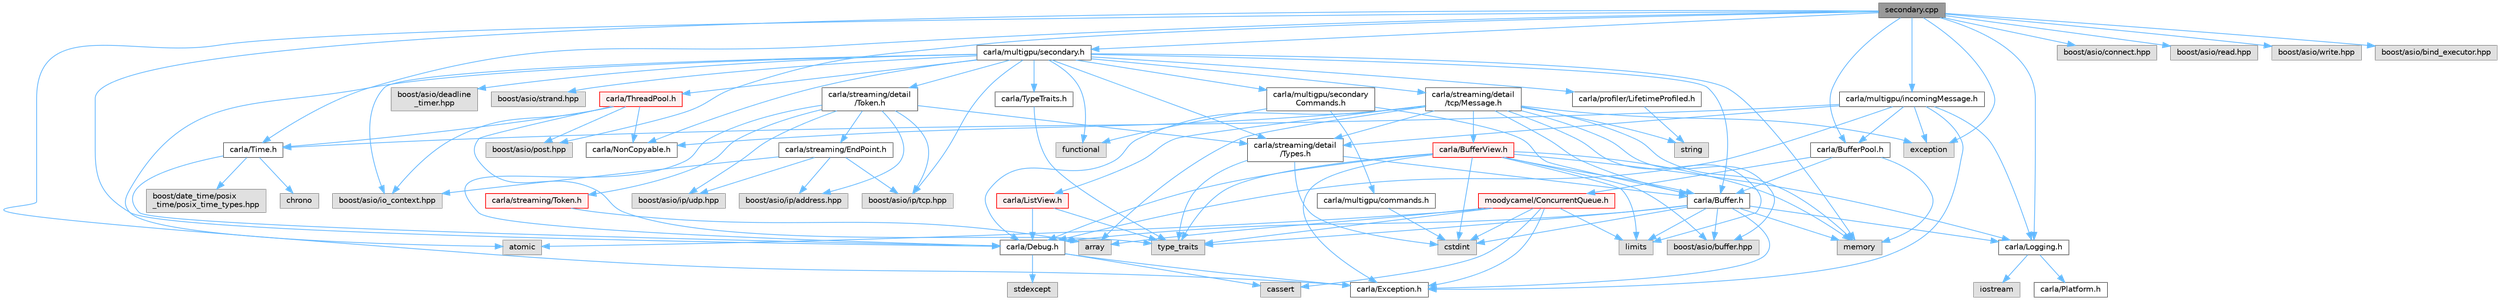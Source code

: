 digraph "secondary.cpp"
{
 // INTERACTIVE_SVG=YES
 // LATEX_PDF_SIZE
  bgcolor="transparent";
  edge [fontname=Helvetica,fontsize=10,labelfontname=Helvetica,labelfontsize=10];
  node [fontname=Helvetica,fontsize=10,shape=box,height=0.2,width=0.4];
  Node1 [id="Node000001",label="secondary.cpp",height=0.2,width=0.4,color="gray40", fillcolor="grey60", style="filled", fontcolor="black",tooltip=" "];
  Node1 -> Node2 [id="edge1_Node000001_Node000002",color="steelblue1",style="solid",tooltip=" "];
  Node2 [id="Node000002",label="carla/multigpu/incomingMessage.h",height=0.2,width=0.4,color="grey40", fillcolor="white", style="filled",URL="$de/d55/incomingMessage_8h.html",tooltip=" "];
  Node2 -> Node3 [id="edge2_Node000002_Node000003",color="steelblue1",style="solid",tooltip=" "];
  Node3 [id="Node000003",label="carla/BufferPool.h",height=0.2,width=0.4,color="grey40", fillcolor="white", style="filled",URL="$de/d1a/BufferPool_8h.html",tooltip=" "];
  Node3 -> Node4 [id="edge3_Node000003_Node000004",color="steelblue1",style="solid",tooltip=" "];
  Node4 [id="Node000004",label="carla/Buffer.h",height=0.2,width=0.4,color="grey40", fillcolor="white", style="filled",URL="$d2/dda/carla_2Buffer_8h.html",tooltip=" "];
  Node4 -> Node5 [id="edge4_Node000004_Node000005",color="steelblue1",style="solid",tooltip=" "];
  Node5 [id="Node000005",label="carla/Debug.h",height=0.2,width=0.4,color="grey40", fillcolor="white", style="filled",URL="$d4/deb/Debug_8h.html",tooltip=" "];
  Node5 -> Node6 [id="edge5_Node000005_Node000006",color="steelblue1",style="solid",tooltip=" "];
  Node6 [id="Node000006",label="carla/Exception.h",height=0.2,width=0.4,color="grey40", fillcolor="white", style="filled",URL="$d8/d8a/Exception_8h.html",tooltip=" "];
  Node5 -> Node7 [id="edge6_Node000005_Node000007",color="steelblue1",style="solid",tooltip=" "];
  Node7 [id="Node000007",label="stdexcept",height=0.2,width=0.4,color="grey60", fillcolor="#E0E0E0", style="filled",tooltip=" "];
  Node5 -> Node8 [id="edge7_Node000005_Node000008",color="steelblue1",style="solid",tooltip=" "];
  Node8 [id="Node000008",label="cassert",height=0.2,width=0.4,color="grey60", fillcolor="#E0E0E0", style="filled",tooltip=" "];
  Node4 -> Node6 [id="edge8_Node000004_Node000006",color="steelblue1",style="solid",tooltip=" "];
  Node4 -> Node9 [id="edge9_Node000004_Node000009",color="steelblue1",style="solid",tooltip=" "];
  Node9 [id="Node000009",label="carla/Logging.h",height=0.2,width=0.4,color="grey40", fillcolor="white", style="filled",URL="$de/d87/Logging_8h.html",tooltip=" "];
  Node9 -> Node10 [id="edge10_Node000009_Node000010",color="steelblue1",style="solid",tooltip=" "];
  Node10 [id="Node000010",label="carla/Platform.h",height=0.2,width=0.4,color="grey40", fillcolor="white", style="filled",URL="$d9/dd0/Platform_8h.html",tooltip=" "];
  Node9 -> Node11 [id="edge11_Node000009_Node000011",color="steelblue1",style="solid",tooltip=" "];
  Node11 [id="Node000011",label="iostream",height=0.2,width=0.4,color="grey60", fillcolor="#E0E0E0", style="filled",tooltip=" "];
  Node4 -> Node12 [id="edge12_Node000004_Node000012",color="steelblue1",style="solid",tooltip=" "];
  Node12 [id="Node000012",label="boost/asio/buffer.hpp",height=0.2,width=0.4,color="grey60", fillcolor="#E0E0E0", style="filled",tooltip=" "];
  Node4 -> Node13 [id="edge13_Node000004_Node000013",color="steelblue1",style="solid",tooltip=" "];
  Node13 [id="Node000013",label="cstdint",height=0.2,width=0.4,color="grey60", fillcolor="#E0E0E0", style="filled",tooltip=" "];
  Node4 -> Node14 [id="edge14_Node000004_Node000014",color="steelblue1",style="solid",tooltip=" "];
  Node14 [id="Node000014",label="limits",height=0.2,width=0.4,color="grey60", fillcolor="#E0E0E0", style="filled",tooltip=" "];
  Node4 -> Node15 [id="edge15_Node000004_Node000015",color="steelblue1",style="solid",tooltip=" "];
  Node15 [id="Node000015",label="memory",height=0.2,width=0.4,color="grey60", fillcolor="#E0E0E0", style="filled",tooltip=" "];
  Node4 -> Node16 [id="edge16_Node000004_Node000016",color="steelblue1",style="solid",tooltip=" "];
  Node16 [id="Node000016",label="type_traits",height=0.2,width=0.4,color="grey60", fillcolor="#E0E0E0", style="filled",tooltip=" "];
  Node3 -> Node17 [id="edge17_Node000003_Node000017",color="steelblue1",style="solid",tooltip=" "];
  Node17 [id="Node000017",label="moodycamel/ConcurrentQueue.h",height=0.2,width=0.4,color="red", fillcolor="#FFF0F0", style="filled",URL="$de/dad/ConcurrentQueue_8h.html",tooltip=" "];
  Node17 -> Node18 [id="edge18_Node000017_Node000018",color="steelblue1",style="solid",tooltip=" "];
  Node18 [id="Node000018",label="atomic",height=0.2,width=0.4,color="grey60", fillcolor="#E0E0E0", style="filled",tooltip=" "];
  Node17 -> Node8 [id="edge19_Node000017_Node000008",color="steelblue1",style="solid",tooltip=" "];
  Node17 -> Node13 [id="edge20_Node000017_Node000013",color="steelblue1",style="solid",tooltip=" "];
  Node17 -> Node16 [id="edge21_Node000017_Node000016",color="steelblue1",style="solid",tooltip=" "];
  Node17 -> Node14 [id="edge22_Node000017_Node000014",color="steelblue1",style="solid",tooltip=" "];
  Node17 -> Node24 [id="edge23_Node000017_Node000024",color="steelblue1",style="solid",tooltip=" "];
  Node24 [id="Node000024",label="array",height=0.2,width=0.4,color="grey60", fillcolor="#E0E0E0", style="filled",tooltip=" "];
  Node17 -> Node6 [id="edge24_Node000017_Node000006",color="steelblue1",style="solid",tooltip=" "];
  Node3 -> Node15 [id="edge25_Node000003_Node000015",color="steelblue1",style="solid",tooltip=" "];
  Node2 -> Node5 [id="edge26_Node000002_Node000005",color="steelblue1",style="solid",tooltip=" "];
  Node2 -> Node6 [id="edge27_Node000002_Node000006",color="steelblue1",style="solid",tooltip=" "];
  Node2 -> Node9 [id="edge28_Node000002_Node000009",color="steelblue1",style="solid",tooltip=" "];
  Node2 -> Node26 [id="edge29_Node000002_Node000026",color="steelblue1",style="solid",tooltip=" "];
  Node26 [id="Node000026",label="carla/streaming/detail\l/Types.h",height=0.2,width=0.4,color="grey40", fillcolor="white", style="filled",URL="$d7/df8/Types_8h.html",tooltip=" "];
  Node26 -> Node4 [id="edge30_Node000026_Node000004",color="steelblue1",style="solid",tooltip=" "];
  Node26 -> Node13 [id="edge31_Node000026_Node000013",color="steelblue1",style="solid",tooltip=" "];
  Node26 -> Node16 [id="edge32_Node000026_Node000016",color="steelblue1",style="solid",tooltip=" "];
  Node2 -> Node27 [id="edge33_Node000002_Node000027",color="steelblue1",style="solid",tooltip=" "];
  Node27 [id="Node000027",label="carla/Time.h",height=0.2,width=0.4,color="grey40", fillcolor="white", style="filled",URL="$d2/d33/Time_8h.html",tooltip=" "];
  Node27 -> Node5 [id="edge34_Node000027_Node000005",color="steelblue1",style="solid",tooltip=" "];
  Node27 -> Node28 [id="edge35_Node000027_Node000028",color="steelblue1",style="solid",tooltip=" "];
  Node28 [id="Node000028",label="boost/date_time/posix\l_time/posix_time_types.hpp",height=0.2,width=0.4,color="grey60", fillcolor="#E0E0E0", style="filled",tooltip=" "];
  Node27 -> Node29 [id="edge36_Node000027_Node000029",color="steelblue1",style="solid",tooltip=" "];
  Node29 [id="Node000029",label="chrono",height=0.2,width=0.4,color="grey60", fillcolor="#E0E0E0", style="filled",tooltip=" "];
  Node2 -> Node30 [id="edge37_Node000002_Node000030",color="steelblue1",style="solid",tooltip=" "];
  Node30 [id="Node000030",label="exception",height=0.2,width=0.4,color="grey60", fillcolor="#E0E0E0", style="filled",tooltip=" "];
  Node1 -> Node31 [id="edge38_Node000001_Node000031",color="steelblue1",style="solid",tooltip=" "];
  Node31 [id="Node000031",label="carla/multigpu/secondary.h",height=0.2,width=0.4,color="grey40", fillcolor="white", style="filled",URL="$de/df9/secondary_8h.html",tooltip=" "];
  Node31 -> Node4 [id="edge39_Node000031_Node000004",color="steelblue1",style="solid",tooltip=" "];
  Node31 -> Node32 [id="edge40_Node000031_Node000032",color="steelblue1",style="solid",tooltip=" "];
  Node32 [id="Node000032",label="carla/NonCopyable.h",height=0.2,width=0.4,color="grey40", fillcolor="white", style="filled",URL="$d4/dd8/LibCarla_2source_2carla_2NonCopyable_8h.html",tooltip=" "];
  Node31 -> Node33 [id="edge41_Node000031_Node000033",color="steelblue1",style="solid",tooltip=" "];
  Node33 [id="Node000033",label="carla/TypeTraits.h",height=0.2,width=0.4,color="grey40", fillcolor="white", style="filled",URL="$d0/d95/TypeTraits_8h.html",tooltip=" "];
  Node33 -> Node16 [id="edge42_Node000033_Node000016",color="steelblue1",style="solid",tooltip=" "];
  Node31 -> Node34 [id="edge43_Node000031_Node000034",color="steelblue1",style="solid",tooltip=" "];
  Node34 [id="Node000034",label="carla/profiler/LifetimeProfiled.h",height=0.2,width=0.4,color="grey40", fillcolor="white", style="filled",URL="$d9/dc4/LifetimeProfiled_8h.html",tooltip=" "];
  Node34 -> Node35 [id="edge44_Node000034_Node000035",color="steelblue1",style="solid",tooltip=" "];
  Node35 [id="Node000035",label="string",height=0.2,width=0.4,color="grey60", fillcolor="#E0E0E0", style="filled",tooltip=" "];
  Node31 -> Node36 [id="edge45_Node000031_Node000036",color="steelblue1",style="solid",tooltip=" "];
  Node36 [id="Node000036",label="carla/multigpu/secondary\lCommands.h",height=0.2,width=0.4,color="grey40", fillcolor="white", style="filled",URL="$d6/d9a/secondaryCommands_8h.html",tooltip=" "];
  Node36 -> Node4 [id="edge46_Node000036_Node000004",color="steelblue1",style="solid",tooltip=" "];
  Node36 -> Node37 [id="edge47_Node000036_Node000037",color="steelblue1",style="solid",tooltip=" "];
  Node37 [id="Node000037",label="carla/multigpu/commands.h",height=0.2,width=0.4,color="grey40", fillcolor="white", style="filled",URL="$d5/d90/commands_8h.html",tooltip=" "];
  Node37 -> Node13 [id="edge48_Node000037_Node000013",color="steelblue1",style="solid",tooltip=" "];
  Node36 -> Node38 [id="edge49_Node000036_Node000038",color="steelblue1",style="solid",tooltip=" "];
  Node38 [id="Node000038",label="functional",height=0.2,width=0.4,color="grey60", fillcolor="#E0E0E0", style="filled",tooltip=" "];
  Node31 -> Node39 [id="edge50_Node000031_Node000039",color="steelblue1",style="solid",tooltip=" "];
  Node39 [id="Node000039",label="carla/streaming/detail\l/tcp/Message.h",height=0.2,width=0.4,color="grey40", fillcolor="white", style="filled",URL="$d5/dca/Message_8h.html",tooltip=" "];
  Node39 -> Node40 [id="edge51_Node000039_Node000040",color="steelblue1",style="solid",tooltip=" "];
  Node40 [id="Node000040",label="carla/ListView.h",height=0.2,width=0.4,color="red", fillcolor="#FFF0F0", style="filled",URL="$d4/d50/LibCarla_2source_2carla_2ListView_8h.html",tooltip=" "];
  Node40 -> Node5 [id="edge52_Node000040_Node000005",color="steelblue1",style="solid",tooltip=" "];
  Node40 -> Node16 [id="edge53_Node000040_Node000016",color="steelblue1",style="solid",tooltip=" "];
  Node39 -> Node4 [id="edge54_Node000039_Node000004",color="steelblue1",style="solid",tooltip=" "];
  Node39 -> Node42 [id="edge55_Node000039_Node000042",color="steelblue1",style="solid",tooltip=" "];
  Node42 [id="Node000042",label="carla/BufferView.h",height=0.2,width=0.4,color="red", fillcolor="#FFF0F0", style="filled",URL="$d8/dee/BufferView_8h.html",tooltip=" "];
  Node42 -> Node4 [id="edge56_Node000042_Node000004",color="steelblue1",style="solid",tooltip=" "];
  Node42 -> Node5 [id="edge57_Node000042_Node000005",color="steelblue1",style="solid",tooltip=" "];
  Node42 -> Node6 [id="edge58_Node000042_Node000006",color="steelblue1",style="solid",tooltip=" "];
  Node42 -> Node9 [id="edge59_Node000042_Node000009",color="steelblue1",style="solid",tooltip=" "];
  Node42 -> Node12 [id="edge60_Node000042_Node000012",color="steelblue1",style="solid",tooltip=" "];
  Node42 -> Node13 [id="edge61_Node000042_Node000013",color="steelblue1",style="solid",tooltip=" "];
  Node42 -> Node14 [id="edge62_Node000042_Node000014",color="steelblue1",style="solid",tooltip=" "];
  Node42 -> Node15 [id="edge63_Node000042_Node000015",color="steelblue1",style="solid",tooltip=" "];
  Node42 -> Node16 [id="edge64_Node000042_Node000016",color="steelblue1",style="solid",tooltip=" "];
  Node39 -> Node5 [id="edge65_Node000039_Node000005",color="steelblue1",style="solid",tooltip=" "];
  Node39 -> Node32 [id="edge66_Node000039_Node000032",color="steelblue1",style="solid",tooltip=" "];
  Node39 -> Node26 [id="edge67_Node000039_Node000026",color="steelblue1",style="solid",tooltip=" "];
  Node39 -> Node12 [id="edge68_Node000039_Node000012",color="steelblue1",style="solid",tooltip=" "];
  Node39 -> Node24 [id="edge69_Node000039_Node000024",color="steelblue1",style="solid",tooltip=" "];
  Node39 -> Node30 [id="edge70_Node000039_Node000030",color="steelblue1",style="solid",tooltip=" "];
  Node39 -> Node14 [id="edge71_Node000039_Node000014",color="steelblue1",style="solid",tooltip=" "];
  Node39 -> Node15 [id="edge72_Node000039_Node000015",color="steelblue1",style="solid",tooltip=" "];
  Node39 -> Node35 [id="edge73_Node000039_Node000035",color="steelblue1",style="solid",tooltip=" "];
  Node31 -> Node50 [id="edge74_Node000031_Node000050",color="steelblue1",style="solid",tooltip=" "];
  Node50 [id="Node000050",label="carla/streaming/detail\l/Token.h",height=0.2,width=0.4,color="grey40", fillcolor="white", style="filled",URL="$d9/d9d/detail_2Token_8h.html",tooltip=" "];
  Node50 -> Node5 [id="edge75_Node000050_Node000005",color="steelblue1",style="solid",tooltip=" "];
  Node50 -> Node51 [id="edge76_Node000050_Node000051",color="steelblue1",style="solid",tooltip=" "];
  Node51 [id="Node000051",label="carla/streaming/EndPoint.h",height=0.2,width=0.4,color="grey40", fillcolor="white", style="filled",URL="$dd/dca/EndPoint_8h.html",tooltip=" "];
  Node51 -> Node52 [id="edge77_Node000051_Node000052",color="steelblue1",style="solid",tooltip=" "];
  Node52 [id="Node000052",label="boost/asio/io_context.hpp",height=0.2,width=0.4,color="grey60", fillcolor="#E0E0E0", style="filled",tooltip=" "];
  Node51 -> Node53 [id="edge78_Node000051_Node000053",color="steelblue1",style="solid",tooltip=" "];
  Node53 [id="Node000053",label="boost/asio/ip/address.hpp",height=0.2,width=0.4,color="grey60", fillcolor="#E0E0E0", style="filled",tooltip=" "];
  Node51 -> Node54 [id="edge79_Node000051_Node000054",color="steelblue1",style="solid",tooltip=" "];
  Node54 [id="Node000054",label="boost/asio/ip/tcp.hpp",height=0.2,width=0.4,color="grey60", fillcolor="#E0E0E0", style="filled",tooltip=" "];
  Node51 -> Node55 [id="edge80_Node000051_Node000055",color="steelblue1",style="solid",tooltip=" "];
  Node55 [id="Node000055",label="boost/asio/ip/udp.hpp",height=0.2,width=0.4,color="grey60", fillcolor="#E0E0E0", style="filled",tooltip=" "];
  Node50 -> Node56 [id="edge81_Node000050_Node000056",color="steelblue1",style="solid",tooltip=" "];
  Node56 [id="Node000056",label="carla/streaming/Token.h",height=0.2,width=0.4,color="red", fillcolor="#FFF0F0", style="filled",URL="$dc/d33/Token_8h.html",tooltip=" "];
  Node56 -> Node24 [id="edge82_Node000056_Node000024",color="steelblue1",style="solid",tooltip=" "];
  Node50 -> Node26 [id="edge83_Node000050_Node000026",color="steelblue1",style="solid",tooltip=" "];
  Node50 -> Node53 [id="edge84_Node000050_Node000053",color="steelblue1",style="solid",tooltip=" "];
  Node50 -> Node54 [id="edge85_Node000050_Node000054",color="steelblue1",style="solid",tooltip=" "];
  Node50 -> Node55 [id="edge86_Node000050_Node000055",color="steelblue1",style="solid",tooltip=" "];
  Node31 -> Node26 [id="edge87_Node000031_Node000026",color="steelblue1",style="solid",tooltip=" "];
  Node31 -> Node59 [id="edge88_Node000031_Node000059",color="steelblue1",style="solid",tooltip=" "];
  Node59 [id="Node000059",label="carla/ThreadPool.h",height=0.2,width=0.4,color="red", fillcolor="#FFF0F0", style="filled",URL="$d3/d43/ThreadPool_8h.html",tooltip=" "];
  Node59 -> Node32 [id="edge89_Node000059_Node000032",color="steelblue1",style="solid",tooltip=" "];
  Node59 -> Node27 [id="edge90_Node000059_Node000027",color="steelblue1",style="solid",tooltip=" "];
  Node59 -> Node52 [id="edge91_Node000059_Node000052",color="steelblue1",style="solid",tooltip=" "];
  Node59 -> Node63 [id="edge92_Node000059_Node000063",color="steelblue1",style="solid",tooltip=" "];
  Node63 [id="Node000063",label="boost/asio/post.hpp",height=0.2,width=0.4,color="grey60", fillcolor="#E0E0E0", style="filled",tooltip=" "];
  Node59 -> Node16 [id="edge93_Node000059_Node000016",color="steelblue1",style="solid",tooltip=" "];
  Node31 -> Node65 [id="edge94_Node000031_Node000065",color="steelblue1",style="solid",tooltip=" "];
  Node65 [id="Node000065",label="boost/asio/deadline\l_timer.hpp",height=0.2,width=0.4,color="grey60", fillcolor="#E0E0E0", style="filled",tooltip=" "];
  Node31 -> Node52 [id="edge95_Node000031_Node000052",color="steelblue1",style="solid",tooltip=" "];
  Node31 -> Node54 [id="edge96_Node000031_Node000054",color="steelblue1",style="solid",tooltip=" "];
  Node31 -> Node66 [id="edge97_Node000031_Node000066",color="steelblue1",style="solid",tooltip=" "];
  Node66 [id="Node000066",label="boost/asio/strand.hpp",height=0.2,width=0.4,color="grey60", fillcolor="#E0E0E0", style="filled",tooltip=" "];
  Node31 -> Node18 [id="edge98_Node000031_Node000018",color="steelblue1",style="solid",tooltip=" "];
  Node31 -> Node38 [id="edge99_Node000031_Node000038",color="steelblue1",style="solid",tooltip=" "];
  Node31 -> Node15 [id="edge100_Node000031_Node000015",color="steelblue1",style="solid",tooltip=" "];
  Node1 -> Node3 [id="edge101_Node000001_Node000003",color="steelblue1",style="solid",tooltip=" "];
  Node1 -> Node5 [id="edge102_Node000001_Node000005",color="steelblue1",style="solid",tooltip=" "];
  Node1 -> Node6 [id="edge103_Node000001_Node000006",color="steelblue1",style="solid",tooltip=" "];
  Node1 -> Node9 [id="edge104_Node000001_Node000009",color="steelblue1",style="solid",tooltip=" "];
  Node1 -> Node27 [id="edge105_Node000001_Node000027",color="steelblue1",style="solid",tooltip=" "];
  Node1 -> Node67 [id="edge106_Node000001_Node000067",color="steelblue1",style="solid",tooltip=" "];
  Node67 [id="Node000067",label="boost/asio/connect.hpp",height=0.2,width=0.4,color="grey60", fillcolor="#E0E0E0", style="filled",tooltip=" "];
  Node1 -> Node68 [id="edge107_Node000001_Node000068",color="steelblue1",style="solid",tooltip=" "];
  Node68 [id="Node000068",label="boost/asio/read.hpp",height=0.2,width=0.4,color="grey60", fillcolor="#E0E0E0", style="filled",tooltip=" "];
  Node1 -> Node69 [id="edge108_Node000001_Node000069",color="steelblue1",style="solid",tooltip=" "];
  Node69 [id="Node000069",label="boost/asio/write.hpp",height=0.2,width=0.4,color="grey60", fillcolor="#E0E0E0", style="filled",tooltip=" "];
  Node1 -> Node63 [id="edge109_Node000001_Node000063",color="steelblue1",style="solid",tooltip=" "];
  Node1 -> Node70 [id="edge110_Node000001_Node000070",color="steelblue1",style="solid",tooltip=" "];
  Node70 [id="Node000070",label="boost/asio/bind_executor.hpp",height=0.2,width=0.4,color="grey60", fillcolor="#E0E0E0", style="filled",tooltip=" "];
  Node1 -> Node30 [id="edge111_Node000001_Node000030",color="steelblue1",style="solid",tooltip=" "];
}
